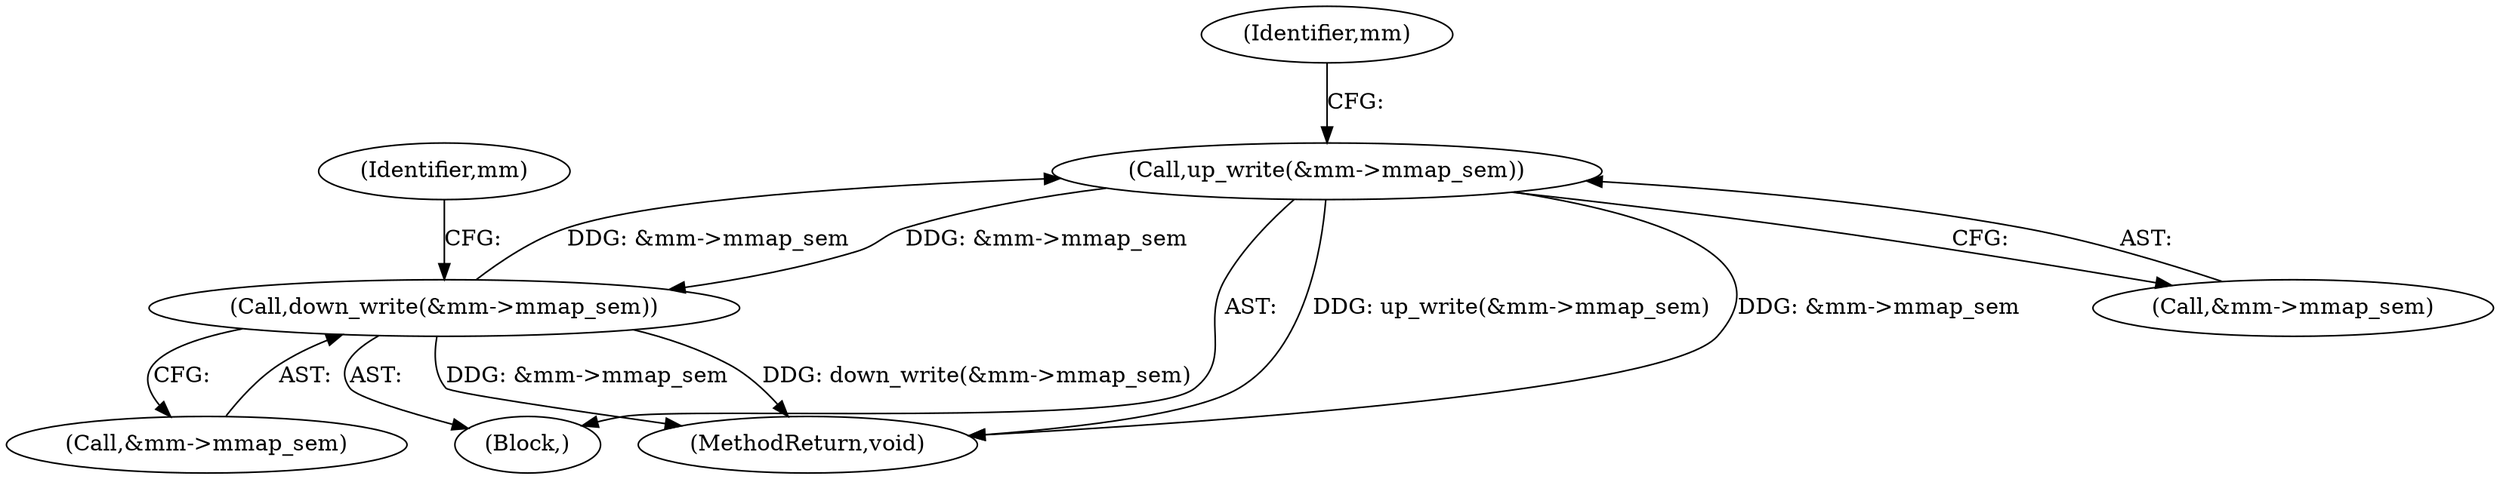 digraph "0_linux_04f5866e41fb70690e28397487d8bd8eea7d712a@API" {
"1000227" [label="(Call,up_write(&mm->mmap_sem))"];
"1000167" [label="(Call,down_write(&mm->mmap_sem))"];
"1000227" [label="(Call,up_write(&mm->mmap_sem))"];
"1000167" [label="(Call,down_write(&mm->mmap_sem))"];
"1000168" [label="(Call,&mm->mmap_sem)"];
"1000233" [label="(Identifier,mm)"];
"1000234" [label="(MethodReturn,void)"];
"1000227" [label="(Call,up_write(&mm->mmap_sem))"];
"1000175" [label="(Identifier,mm)"];
"1000228" [label="(Call,&mm->mmap_sem)"];
"1000114" [label="(Block,)"];
"1000227" -> "1000114"  [label="AST: "];
"1000227" -> "1000228"  [label="CFG: "];
"1000228" -> "1000227"  [label="AST: "];
"1000233" -> "1000227"  [label="CFG: "];
"1000227" -> "1000234"  [label="DDG: up_write(&mm->mmap_sem)"];
"1000227" -> "1000234"  [label="DDG: &mm->mmap_sem"];
"1000227" -> "1000167"  [label="DDG: &mm->mmap_sem"];
"1000167" -> "1000227"  [label="DDG: &mm->mmap_sem"];
"1000167" -> "1000114"  [label="AST: "];
"1000167" -> "1000168"  [label="CFG: "];
"1000168" -> "1000167"  [label="AST: "];
"1000175" -> "1000167"  [label="CFG: "];
"1000167" -> "1000234"  [label="DDG: &mm->mmap_sem"];
"1000167" -> "1000234"  [label="DDG: down_write(&mm->mmap_sem)"];
}
